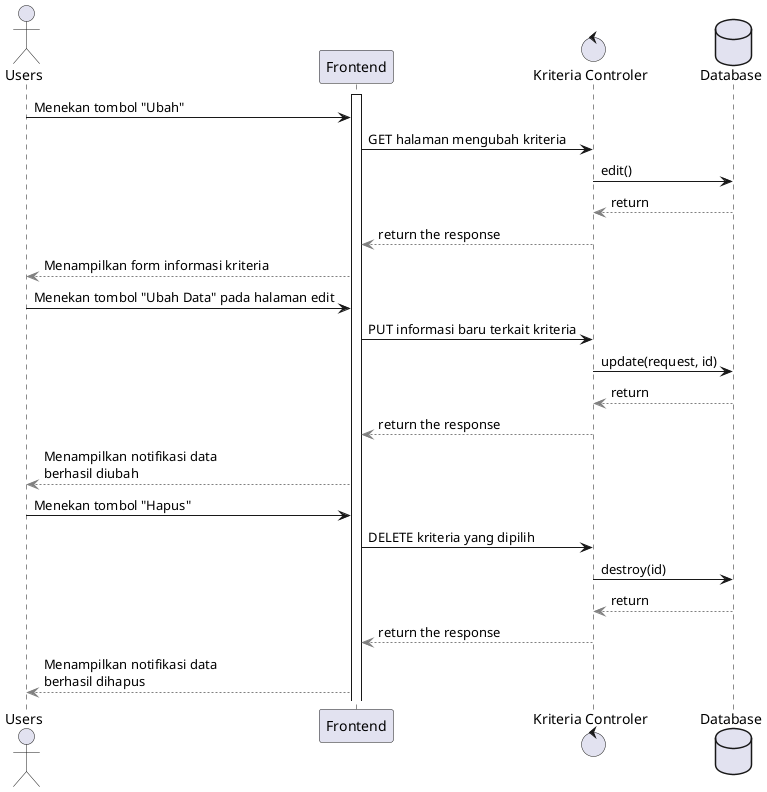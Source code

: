 @startuml Sequence Diagram Kriteria
actor Users
activate Frontend
control "Kriteria Controler"
database Database

' Users -> Frontend : Menekan tombol Kriteria\npada sub-menu dashboard
' Frontend -> "Kriteria Controler" : GET halaman Kriteria
' "Kriteria Controler"-> Database : index()
' "Kriteria Controler" <-[#Gray]- Database : return
' "Kriteria Controler" -[#Gray]-> Frontend : return the response
' Frontend -[#Gray]-> Users : Menampilkan Kriteria yang\nsudah dipilih

' Users -> Frontend : Menekan tombol "Tambah Kriteria"
' Frontend -> "Kriteria Controler" : GET halaman menambahkan kriteria baru
' "Kriteria Controler"-> Database : create()
' "Kriteria Controler" <-[#Gray]- Database : return
' "Kriteria Controler" -[#Gray]-> Frontend : return the response
' Frontend -[#Gray]-> Users : Menampilkan form informasi kriteria

' Users -> Frontend : Menekan tombol "Tambah Data"
' Frontend -> "Kriteria Controler" : POST informasi terkait kriteria baru
' "Kriteria Controler"-> Database : store(request)
' "Kriteria Controler" <-[#Gray]- Database : return
' "Kriteria Controler" -[#Gray]-> Frontend : return the response
' Frontend -[#Gray]-> Users : Menampilkan notifikasi data\nberhasil ditambahkan

Users -> Frontend : Menekan tombol "Ubah"
Frontend -> "Kriteria Controler" : GET halaman mengubah kriteria
"Kriteria Controler"-> Database : edit()
"Kriteria Controler" <-[#Gray]- Database : return
"Kriteria Controler" -[#Gray]-> Frontend : return the response
Frontend -[#Gray]-> Users : Menampilkan form informasi kriteria

Users -> Frontend : Menekan tombol "Ubah Data" pada halaman edit
Frontend -> "Kriteria Controler" : PUT informasi baru terkait kriteria
"Kriteria Controler"-> Database : update(request, id)
"Kriteria Controler" <-[#Gray]- Database : return
"Kriteria Controler" -[#Gray]-> Frontend : return the response
Frontend -[#Gray]-> Users : Menampilkan notifikasi data\nberhasil diubah

Users -> Frontend : Menekan tombol "Hapus"
Frontend -> "Kriteria Controler" : DELETE kriteria yang dipilih
"Kriteria Controler"-> Database : destroy(id)
"Kriteria Controler" <-[#Gray]- Database : return
"Kriteria Controler" -[#Gray]-> Frontend : return the response
Frontend -[#Gray]-> Users : Menampilkan notifikasi data\nberhasil dihapus


@enduml

' @startuml Sequence Diagram All
' actor Users
' activate Kriteria
' activate Subkriteria
' activate Alternatif
' activate "Nilai Kepentingan Kriteria"
' activate "Nilai Alternatif"
' activate "Hasil Perhitungan SAW"
' activate "Hasil Perhitungan AHP"
' activate "Hasil Perhitungan TOPSIS"

' Users -> Kriteria : Menambahkan Kriteria
' Kriteria -[#Gray]-> Users : Menampilkan seluruh Kriteria yang dipilih
' deactivate Kriteria
' Users -> Subkriteria : Menambahkan Subkriteria
' Subkriteria -[#Gray]-> Users : Menampilkan seluruh\nSubkriteria yang dipilih
' deactivate Subkriteria
' Users -> Alternatif : Menambahkan Alternatif
' Alternatif -[#Gray]-> Users : Menampilkan seluruh\nAlternatif yang dipilih
' deactivate Alternatif
' Users -> "Nilai Kepentingan Kriteria" : Menambahkan Nilai Kepentingan Kriteria
' "Nilai Kepentingan Kriteria" -[#Gray]-> Users : Menampilkan seluruh\nNilai Kepentingan Kriteria yang dipilih
' deactivate "Nilai Kepentingan Kriteria"
' @enduml